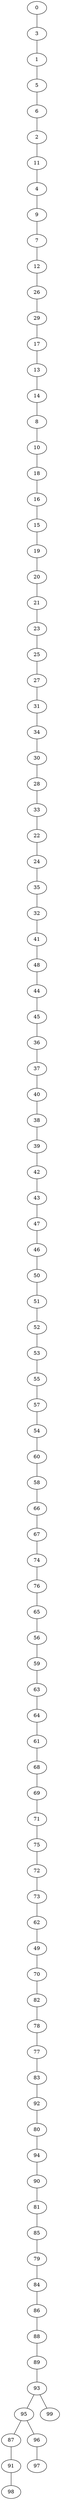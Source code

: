 graph {

0--3   
3--1   
1--5   
5--6   
6--2   
2--11   
11--4   
4--9   
9--7   
7--12   
12--26   
26--29   
29--17   
17--13   
13--14   
14--8   
8--10   
10--18   
18--16   
16--15   
15--19   
19--20   
20--21   
21--23   
23--25   
25--27   
27--31   
31--34   
34--30   
30--28   
28--33   
33--22   
22--24   
24--35   
35--32   
32--41   
41--48   
48--44   
44--45   
45--36   
36--37   
37--40   
40--38   
38--39   
39--42   
42--43   
43--47   
47--46   
46--50   
50--51   
51--52   
52--53   
53--55   
55--57   
57--54   
54--60   
60--58   
58--66   
66--67   
67--74   
74--76   
76--65   
65--56   
56--59   
59--63   
63--64   
64--61   
61--68   
68--69   
69--71   
71--75   
75--72   
72--73   
73--62   
62--49   
49--70   
70--82   
82--78   
78--77   
77--83   
83--92   
92--80   
80--94   
94--90   
90--81   
81--85   
85--79   
79--84   
84--86   
86--88   
88--89   
89--93   
93--95   
95--87   
87--91   
91--98   
95--96   
96--97   
93--99   
}
